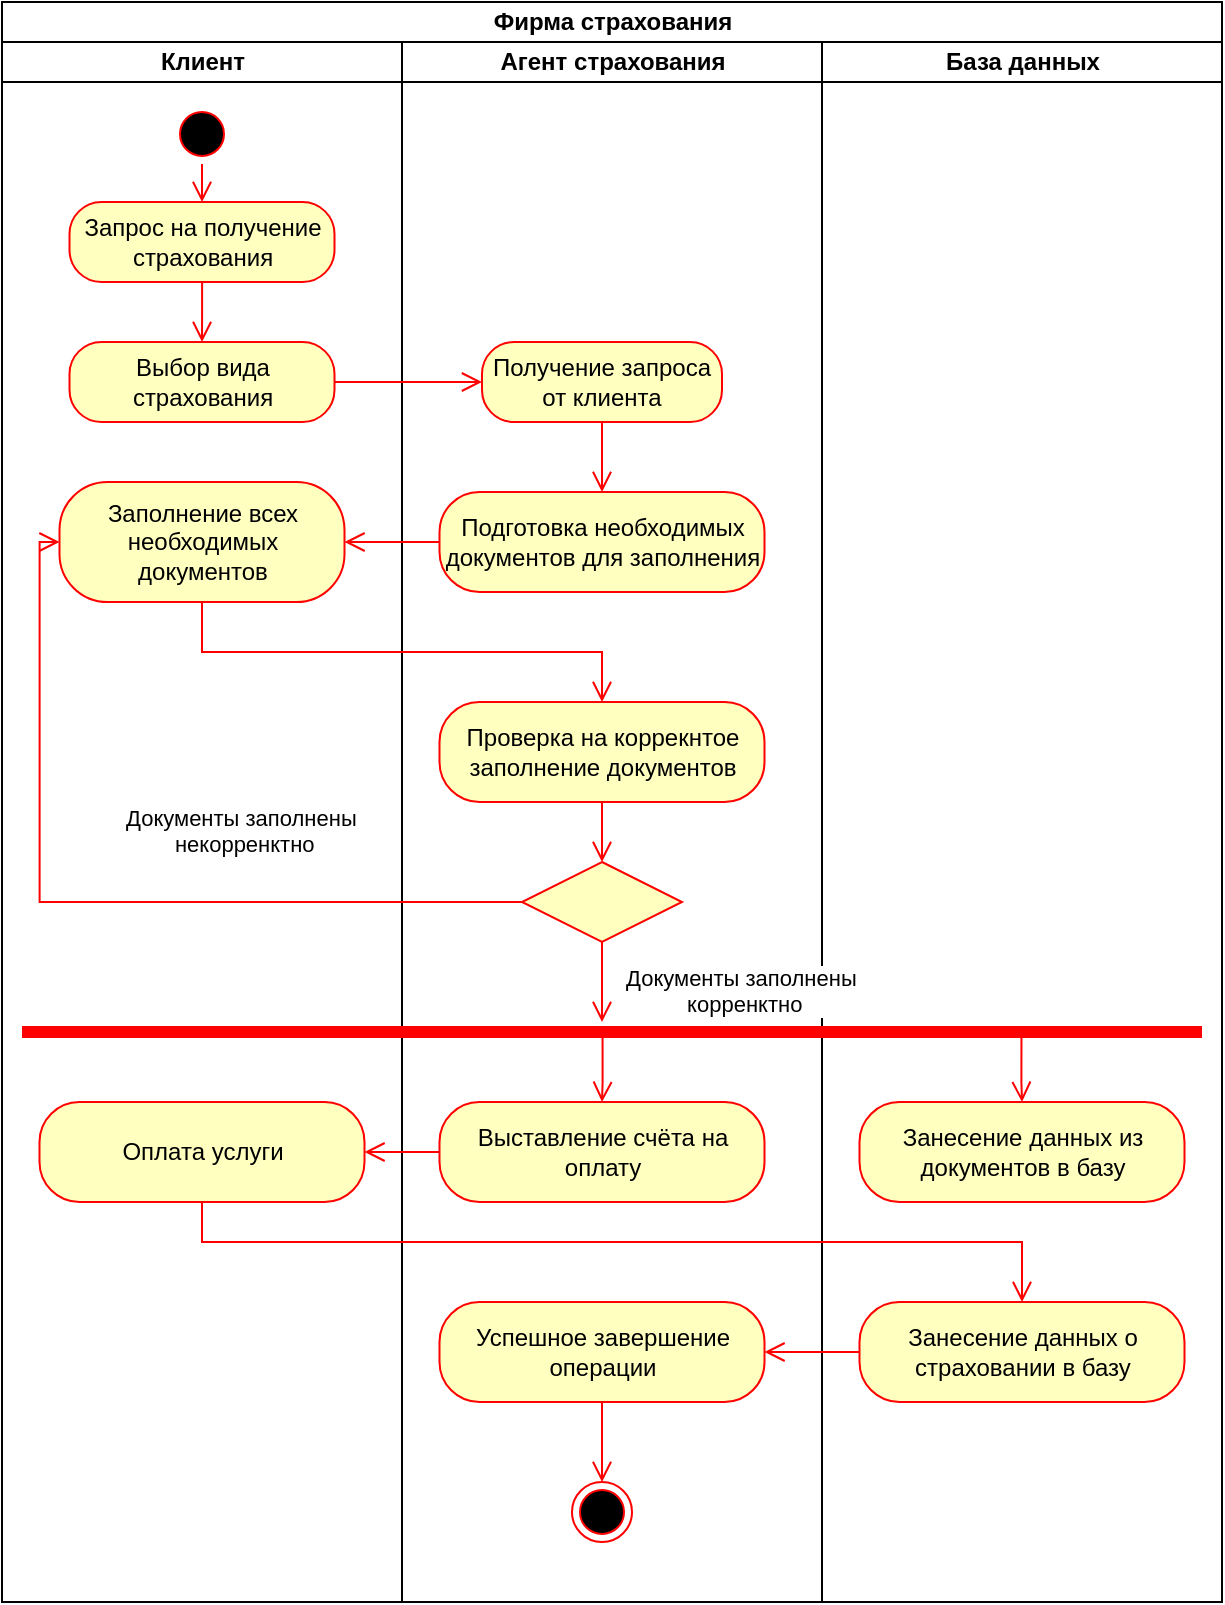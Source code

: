 <mxfile version="24.2.2" type="github">
  <diagram name="Страница — 1" id="yJOy_pn6kIMlKneUiEC-">
    <mxGraphModel dx="2231" dy="1219" grid="1" gridSize="10" guides="1" tooltips="1" connect="1" arrows="1" fold="1" page="1" pageScale="1" pageWidth="827" pageHeight="1169" math="0" shadow="0">
      <root>
        <mxCell id="0" />
        <mxCell id="1" parent="0" />
        <mxCell id="NPeCFhylCLNc86PD0ue4-5" value="Фирма страхования" style="swimlane;childLayout=stackLayout;resizeParent=1;resizeParentMax=0;startSize=20;html=1;" vertex="1" parent="1">
          <mxGeometry x="230.0" y="110" width="610.0" height="800" as="geometry" />
        </mxCell>
        <mxCell id="NPeCFhylCLNc86PD0ue4-6" value="Клиент" style="swimlane;startSize=20;html=1;" vertex="1" parent="NPeCFhylCLNc86PD0ue4-5">
          <mxGeometry y="20" width="200" height="780" as="geometry" />
        </mxCell>
        <mxCell id="NPeCFhylCLNc86PD0ue4-9" value="Запрос на получение страхования" style="rounded=1;whiteSpace=wrap;html=1;arcSize=40;fontColor=#000000;fillColor=#ffffc0;strokeColor=#ff0000;" vertex="1" parent="NPeCFhylCLNc86PD0ue4-6">
          <mxGeometry x="33.75" y="80" width="132.5" height="40" as="geometry" />
        </mxCell>
        <mxCell id="NPeCFhylCLNc86PD0ue4-10" value="" style="edgeStyle=orthogonalEdgeStyle;html=1;verticalAlign=bottom;endArrow=open;endSize=8;strokeColor=#ff0000;rounded=0;entryX=0.5;entryY=0;entryDx=0;entryDy=0;" edge="1" source="NPeCFhylCLNc86PD0ue4-9" parent="NPeCFhylCLNc86PD0ue4-6" target="NPeCFhylCLNc86PD0ue4-11">
          <mxGeometry relative="1" as="geometry">
            <mxPoint x="85.0" y="110" as="targetPoint" />
          </mxGeometry>
        </mxCell>
        <mxCell id="NPeCFhylCLNc86PD0ue4-11" value="Выбор вида страхования" style="rounded=1;whiteSpace=wrap;html=1;arcSize=40;fontColor=#000000;fillColor=#ffffc0;strokeColor=#ff0000;" vertex="1" parent="NPeCFhylCLNc86PD0ue4-6">
          <mxGeometry x="33.75" y="150" width="132.5" height="40" as="geometry" />
        </mxCell>
        <mxCell id="NPeCFhylCLNc86PD0ue4-16" value="Заполнение всех необходимых документов" style="rounded=1;whiteSpace=wrap;html=1;arcSize=40;fontColor=#000000;fillColor=#ffffc0;strokeColor=#ff0000;" vertex="1" parent="NPeCFhylCLNc86PD0ue4-6">
          <mxGeometry x="28.75" y="220" width="142.5" height="60" as="geometry" />
        </mxCell>
        <mxCell id="NPeCFhylCLNc86PD0ue4-36" value="Оплата услуги" style="rounded=1;whiteSpace=wrap;html=1;arcSize=40;fontColor=#000000;fillColor=#ffffc0;strokeColor=#ff0000;" vertex="1" parent="NPeCFhylCLNc86PD0ue4-6">
          <mxGeometry x="18.75" y="530" width="162.5" height="50" as="geometry" />
        </mxCell>
        <mxCell id="NPeCFhylCLNc86PD0ue4-45" value="" style="ellipse;html=1;shape=startState;fillColor=#000000;strokeColor=#ff0000;" vertex="1" parent="NPeCFhylCLNc86PD0ue4-6">
          <mxGeometry x="85.0" y="31" width="30" height="30" as="geometry" />
        </mxCell>
        <mxCell id="NPeCFhylCLNc86PD0ue4-46" value="" style="edgeStyle=orthogonalEdgeStyle;html=1;verticalAlign=bottom;endArrow=open;endSize=8;strokeColor=#ff0000;rounded=0;" edge="1" source="NPeCFhylCLNc86PD0ue4-45" parent="NPeCFhylCLNc86PD0ue4-6">
          <mxGeometry relative="1" as="geometry">
            <mxPoint x="100.0" y="80" as="targetPoint" />
          </mxGeometry>
        </mxCell>
        <mxCell id="NPeCFhylCLNc86PD0ue4-7" value="Агент страхования" style="swimlane;startSize=20;html=1;" vertex="1" parent="NPeCFhylCLNc86PD0ue4-5">
          <mxGeometry x="200" y="20" width="210.0" height="780" as="geometry" />
        </mxCell>
        <mxCell id="NPeCFhylCLNc86PD0ue4-12" value="Получение запроса от клиента" style="rounded=1;whiteSpace=wrap;html=1;arcSize=40;fontColor=#000000;fillColor=#ffffc0;strokeColor=#ff0000;" vertex="1" parent="NPeCFhylCLNc86PD0ue4-7">
          <mxGeometry x="40.0" y="150" width="120" height="40" as="geometry" />
        </mxCell>
        <mxCell id="NPeCFhylCLNc86PD0ue4-13" value="" style="edgeStyle=orthogonalEdgeStyle;html=1;verticalAlign=bottom;endArrow=open;endSize=8;strokeColor=#ff0000;rounded=0;entryX=0.5;entryY=0;entryDx=0;entryDy=0;" edge="1" source="NPeCFhylCLNc86PD0ue4-12" parent="NPeCFhylCLNc86PD0ue4-7" target="NPeCFhylCLNc86PD0ue4-15">
          <mxGeometry relative="1" as="geometry">
            <mxPoint x="85.0" y="180" as="targetPoint" />
          </mxGeometry>
        </mxCell>
        <mxCell id="NPeCFhylCLNc86PD0ue4-15" value="Подготовка необходимых документов для заполнения" style="rounded=1;whiteSpace=wrap;html=1;arcSize=40;fontColor=#000000;fillColor=#ffffc0;strokeColor=#ff0000;" vertex="1" parent="NPeCFhylCLNc86PD0ue4-7">
          <mxGeometry x="18.75" y="225" width="162.5" height="50" as="geometry" />
        </mxCell>
        <mxCell id="NPeCFhylCLNc86PD0ue4-18" value="Проверка на коррекнтое заполнение документов" style="rounded=1;whiteSpace=wrap;html=1;arcSize=40;fontColor=#000000;fillColor=#ffffc0;strokeColor=#ff0000;" vertex="1" parent="NPeCFhylCLNc86PD0ue4-7">
          <mxGeometry x="18.75" y="330" width="162.5" height="50" as="geometry" />
        </mxCell>
        <mxCell id="NPeCFhylCLNc86PD0ue4-21" value="" style="rhombus;whiteSpace=wrap;html=1;fontColor=#000000;fillColor=#ffffc0;strokeColor=#ff0000;" vertex="1" parent="NPeCFhylCLNc86PD0ue4-7">
          <mxGeometry x="60.0" y="410" width="80" height="40" as="geometry" />
        </mxCell>
        <mxCell id="NPeCFhylCLNc86PD0ue4-24" value="" style="edgeStyle=orthogonalEdgeStyle;html=1;verticalAlign=bottom;endArrow=open;endSize=8;strokeColor=#ff0000;rounded=0;exitX=0.5;exitY=1;exitDx=0;exitDy=0;entryX=0.5;entryY=0;entryDx=0;entryDy=0;" edge="1" parent="NPeCFhylCLNc86PD0ue4-7" source="NPeCFhylCLNc86PD0ue4-18" target="NPeCFhylCLNc86PD0ue4-21">
          <mxGeometry relative="1" as="geometry">
            <mxPoint x="110" y="290" as="targetPoint" />
            <mxPoint x="-90" y="250" as="sourcePoint" />
          </mxGeometry>
        </mxCell>
        <mxCell id="NPeCFhylCLNc86PD0ue4-34" value="Выставление счёта на оплату" style="rounded=1;whiteSpace=wrap;html=1;arcSize=40;fontColor=#000000;fillColor=#ffffc0;strokeColor=#ff0000;" vertex="1" parent="NPeCFhylCLNc86PD0ue4-7">
          <mxGeometry x="18.75" y="530" width="162.5" height="50" as="geometry" />
        </mxCell>
        <mxCell id="NPeCFhylCLNc86PD0ue4-49" value="Успешное завершение операции" style="rounded=1;whiteSpace=wrap;html=1;arcSize=40;fontColor=#000000;fillColor=#ffffc0;strokeColor=#ff0000;" vertex="1" parent="NPeCFhylCLNc86PD0ue4-7">
          <mxGeometry x="18.75" y="630" width="162.5" height="50" as="geometry" />
        </mxCell>
        <mxCell id="NPeCFhylCLNc86PD0ue4-51" value="" style="ellipse;html=1;shape=endState;fillColor=#000000;strokeColor=#ff0000;" vertex="1" parent="NPeCFhylCLNc86PD0ue4-7">
          <mxGeometry x="85.0" y="720" width="30" height="30" as="geometry" />
        </mxCell>
        <mxCell id="NPeCFhylCLNc86PD0ue4-52" value="" style="edgeStyle=orthogonalEdgeStyle;html=1;verticalAlign=bottom;endArrow=open;endSize=8;strokeColor=#ff0000;rounded=0;exitX=0.5;exitY=1;exitDx=0;exitDy=0;entryX=0.5;entryY=0;entryDx=0;entryDy=0;" edge="1" parent="NPeCFhylCLNc86PD0ue4-7" source="NPeCFhylCLNc86PD0ue4-49" target="NPeCFhylCLNc86PD0ue4-51">
          <mxGeometry relative="1" as="geometry">
            <mxPoint x="1" y="575" as="targetPoint" />
            <mxPoint x="39" y="575" as="sourcePoint" />
          </mxGeometry>
        </mxCell>
        <mxCell id="NPeCFhylCLNc86PD0ue4-8" value="База данных" style="swimlane;startSize=20;html=1;" vertex="1" parent="NPeCFhylCLNc86PD0ue4-5">
          <mxGeometry x="410.0" y="20" width="200" height="780" as="geometry" />
        </mxCell>
        <mxCell id="NPeCFhylCLNc86PD0ue4-26" value="Занесение данных из документов в базу" style="rounded=1;whiteSpace=wrap;html=1;arcSize=40;fontColor=#000000;fillColor=#ffffc0;strokeColor=#ff0000;" vertex="1" parent="NPeCFhylCLNc86PD0ue4-8">
          <mxGeometry x="18.75" y="530" width="162.5" height="50" as="geometry" />
        </mxCell>
        <mxCell id="NPeCFhylCLNc86PD0ue4-28" value="" style="shape=line;html=1;strokeWidth=6;strokeColor=#FF0000;" vertex="1" parent="NPeCFhylCLNc86PD0ue4-8">
          <mxGeometry x="-400" y="490" width="590" height="10" as="geometry" />
        </mxCell>
        <mxCell id="NPeCFhylCLNc86PD0ue4-29" value="" style="edgeStyle=orthogonalEdgeStyle;html=1;verticalAlign=bottom;endArrow=open;endSize=8;strokeColor=#FF0000;rounded=0;entryX=0.5;entryY=0;entryDx=0;entryDy=0;exitX=0.847;exitY=0.728;exitDx=0;exitDy=0;exitPerimeter=0;" edge="1" source="NPeCFhylCLNc86PD0ue4-28" parent="NPeCFhylCLNc86PD0ue4-8" target="NPeCFhylCLNc86PD0ue4-26">
          <mxGeometry relative="1" as="geometry">
            <mxPoint x="-100" y="640" as="targetPoint" />
            <mxPoint x="100" y="500" as="sourcePoint" />
            <Array as="points">
              <mxPoint x="100" y="520" />
              <mxPoint x="100" y="520" />
            </Array>
          </mxGeometry>
        </mxCell>
        <mxCell id="NPeCFhylCLNc86PD0ue4-47" value="Занесение данных о страховании в базу" style="rounded=1;whiteSpace=wrap;html=1;arcSize=40;fontColor=#000000;fillColor=#ffffc0;strokeColor=#ff0000;" vertex="1" parent="NPeCFhylCLNc86PD0ue4-8">
          <mxGeometry x="18.75" y="630" width="162.5" height="50" as="geometry" />
        </mxCell>
        <mxCell id="NPeCFhylCLNc86PD0ue4-14" value="" style="edgeStyle=orthogonalEdgeStyle;html=1;verticalAlign=bottom;endArrow=open;endSize=8;strokeColor=#ff0000;rounded=0;exitX=1;exitY=0.5;exitDx=0;exitDy=0;entryX=0;entryY=0.5;entryDx=0;entryDy=0;" edge="1" parent="NPeCFhylCLNc86PD0ue4-5" source="NPeCFhylCLNc86PD0ue4-11" target="NPeCFhylCLNc86PD0ue4-12">
          <mxGeometry relative="1" as="geometry">
            <mxPoint x="265.0" y="260" as="targetPoint" />
            <mxPoint x="265" y="170" as="sourcePoint" />
          </mxGeometry>
        </mxCell>
        <mxCell id="NPeCFhylCLNc86PD0ue4-17" value="" style="edgeStyle=orthogonalEdgeStyle;html=1;verticalAlign=bottom;endArrow=open;endSize=8;strokeColor=#ff0000;rounded=0;exitX=0;exitY=0.5;exitDx=0;exitDy=0;entryX=1;entryY=0.5;entryDx=0;entryDy=0;" edge="1" parent="NPeCFhylCLNc86PD0ue4-5" source="NPeCFhylCLNc86PD0ue4-15" target="NPeCFhylCLNc86PD0ue4-16">
          <mxGeometry relative="1" as="geometry">
            <mxPoint x="210" y="150" as="targetPoint" />
            <mxPoint x="161" y="150" as="sourcePoint" />
          </mxGeometry>
        </mxCell>
        <mxCell id="NPeCFhylCLNc86PD0ue4-20" value="" style="edgeStyle=orthogonalEdgeStyle;html=1;verticalAlign=bottom;endArrow=open;endSize=8;strokeColor=#ff0000;rounded=0;exitX=0.5;exitY=1;exitDx=0;exitDy=0;entryX=0.5;entryY=0;entryDx=0;entryDy=0;" edge="1" parent="NPeCFhylCLNc86PD0ue4-5" source="NPeCFhylCLNc86PD0ue4-16" target="NPeCFhylCLNc86PD0ue4-18">
          <mxGeometry relative="1" as="geometry">
            <mxPoint x="210" y="150" as="targetPoint" />
            <mxPoint x="161" y="150" as="sourcePoint" />
          </mxGeometry>
        </mxCell>
        <mxCell id="NPeCFhylCLNc86PD0ue4-22" value="Документы заполнены&amp;nbsp;&lt;div&gt;&amp;nbsp; &amp;nbsp; &amp;nbsp; &amp;nbsp; некорренктно&lt;/div&gt;" style="edgeStyle=orthogonalEdgeStyle;html=1;align=left;verticalAlign=bottom;endArrow=open;endSize=8;strokeColor=#ff0000;rounded=0;exitX=0;exitY=0.5;exitDx=0;exitDy=0;entryX=0;entryY=0.5;entryDx=0;entryDy=0;" edge="1" source="NPeCFhylCLNc86PD0ue4-21" parent="NPeCFhylCLNc86PD0ue4-5" target="NPeCFhylCLNc86PD0ue4-16">
          <mxGeometry x="-0.072" y="-20" relative="1" as="geometry">
            <mxPoint x="440.0" y="440" as="targetPoint" />
            <mxPoint as="offset" />
          </mxGeometry>
        </mxCell>
        <mxCell id="NPeCFhylCLNc86PD0ue4-23" value="Документы заполнены&amp;nbsp;&lt;div&gt;&amp;nbsp; &amp;nbsp; &amp;nbsp; &amp;nbsp; &amp;nbsp; корренктно&lt;/div&gt;" style="edgeStyle=orthogonalEdgeStyle;html=1;align=left;verticalAlign=top;endArrow=open;endSize=8;strokeColor=#ff0000;rounded=0;exitX=0.5;exitY=1;exitDx=0;exitDy=0;" edge="1" source="NPeCFhylCLNc86PD0ue4-21" parent="NPeCFhylCLNc86PD0ue4-5" target="NPeCFhylCLNc86PD0ue4-28">
          <mxGeometry x="-0.75" y="10" relative="1" as="geometry">
            <mxPoint x="300.0" y="500" as="targetPoint" />
            <Array as="points">
              <mxPoint x="300" y="490" />
              <mxPoint x="300" y="490" />
            </Array>
            <mxPoint as="offset" />
          </mxGeometry>
        </mxCell>
        <mxCell id="NPeCFhylCLNc86PD0ue4-35" value="" style="edgeStyle=orthogonalEdgeStyle;html=1;verticalAlign=bottom;endArrow=open;endSize=8;strokeColor=#FF0000;rounded=0;entryX=0.5;entryY=0;entryDx=0;entryDy=0;exitX=0.492;exitY=0.736;exitDx=0;exitDy=0;exitPerimeter=0;" edge="1" parent="NPeCFhylCLNc86PD0ue4-5" source="NPeCFhylCLNc86PD0ue4-28" target="NPeCFhylCLNc86PD0ue4-34">
          <mxGeometry relative="1" as="geometry">
            <mxPoint x="520.0" y="560" as="targetPoint" />
            <mxPoint x="300.0" y="520" as="sourcePoint" />
            <Array as="points">
              <mxPoint x="300" y="540" />
              <mxPoint x="300" y="540" />
            </Array>
          </mxGeometry>
        </mxCell>
        <mxCell id="NPeCFhylCLNc86PD0ue4-37" value="" style="edgeStyle=orthogonalEdgeStyle;html=1;verticalAlign=bottom;endArrow=open;endSize=8;strokeColor=#ff0000;rounded=0;exitX=0;exitY=0.5;exitDx=0;exitDy=0;entryX=1;entryY=0.5;entryDx=0;entryDy=0;" edge="1" parent="NPeCFhylCLNc86PD0ue4-5" source="NPeCFhylCLNc86PD0ue4-34" target="NPeCFhylCLNc86PD0ue4-36">
          <mxGeometry relative="1" as="geometry">
            <mxPoint x="181" y="240" as="targetPoint" />
            <mxPoint x="229" y="240" as="sourcePoint" />
          </mxGeometry>
        </mxCell>
        <mxCell id="NPeCFhylCLNc86PD0ue4-48" value="" style="edgeStyle=orthogonalEdgeStyle;html=1;verticalAlign=bottom;endArrow=open;endSize=8;strokeColor=#FF0000;rounded=0;entryX=0.5;entryY=0;entryDx=0;entryDy=0;exitX=0.5;exitY=1;exitDx=0;exitDy=0;" edge="1" parent="NPeCFhylCLNc86PD0ue4-5" source="NPeCFhylCLNc86PD0ue4-36" target="NPeCFhylCLNc86PD0ue4-47">
          <mxGeometry relative="1" as="geometry">
            <mxPoint x="310" y="560" as="targetPoint" />
            <mxPoint x="310" y="527" as="sourcePoint" />
            <Array as="points">
              <mxPoint x="100" y="620" />
              <mxPoint x="510" y="620" />
            </Array>
          </mxGeometry>
        </mxCell>
        <mxCell id="NPeCFhylCLNc86PD0ue4-50" value="" style="edgeStyle=orthogonalEdgeStyle;html=1;verticalAlign=bottom;endArrow=open;endSize=8;strokeColor=#ff0000;rounded=0;exitX=0;exitY=0.5;exitDx=0;exitDy=0;entryX=1;entryY=0.5;entryDx=0;entryDy=0;" edge="1" parent="NPeCFhylCLNc86PD0ue4-5" source="NPeCFhylCLNc86PD0ue4-47" target="NPeCFhylCLNc86PD0ue4-49">
          <mxGeometry relative="1" as="geometry">
            <mxPoint x="191" y="585" as="targetPoint" />
            <mxPoint x="229" y="585" as="sourcePoint" />
          </mxGeometry>
        </mxCell>
      </root>
    </mxGraphModel>
  </diagram>
</mxfile>
